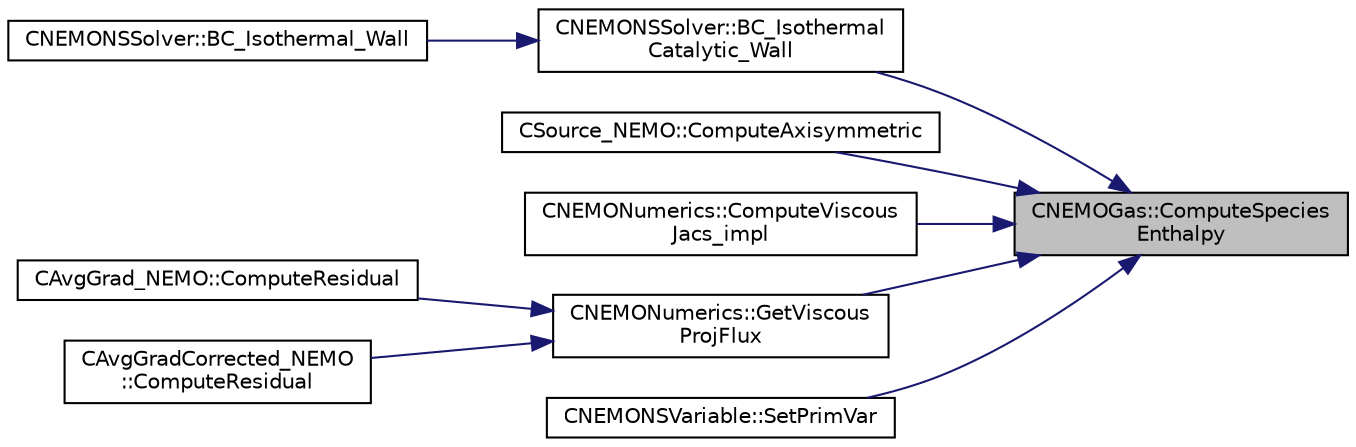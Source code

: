 digraph "CNEMOGas::ComputeSpeciesEnthalpy"
{
 // LATEX_PDF_SIZE
  edge [fontname="Helvetica",fontsize="10",labelfontname="Helvetica",labelfontsize="10"];
  node [fontname="Helvetica",fontsize="10",shape=record];
  rankdir="RL";
  Node1 [label="CNEMOGas::ComputeSpecies\lEnthalpy",height=0.2,width=0.4,color="black", fillcolor="grey75", style="filled", fontcolor="black",tooltip="Compute species enthalpies."];
  Node1 -> Node2 [dir="back",color="midnightblue",fontsize="10",style="solid",fontname="Helvetica"];
  Node2 [label="CNEMONSSolver::BC_Isothermal\lCatalytic_Wall",height=0.2,width=0.4,color="black", fillcolor="white", style="filled",URL="$classCNEMONSSolver.html#ae3d2c5f1c94cb3d01b7f351ce3105f31",tooltip="Impose the Navier-Stokes boundary condition (strong)."];
  Node2 -> Node3 [dir="back",color="midnightblue",fontsize="10",style="solid",fontname="Helvetica"];
  Node3 [label="CNEMONSSolver::BC_Isothermal_Wall",height=0.2,width=0.4,color="black", fillcolor="white", style="filled",URL="$classCNEMONSSolver.html#a8c6c80e6e8f2aed2ff80c78a8e5aec9e",tooltip="Generic implementation of the isothermal wall."];
  Node1 -> Node4 [dir="back",color="midnightblue",fontsize="10",style="solid",fontname="Helvetica"];
  Node4 [label="CSource_NEMO::ComputeAxisymmetric",height=0.2,width=0.4,color="black", fillcolor="white", style="filled",URL="$classCSource__NEMO.html#aa86a638c43ce759be11a0b39377e8608",tooltip="Residual of axissymetric source term."];
  Node1 -> Node5 [dir="back",color="midnightblue",fontsize="10",style="solid",fontname="Helvetica"];
  Node5 [label="CNEMONumerics::ComputeViscous\lJacs_impl",height=0.2,width=0.4,color="black", fillcolor="white", style="filled",URL="$classCNEMONumerics.html#a6a91373e6cc521d5730ea901ee2f0864",tooltip="TSL-Approximation of Viscous NS Jacobians for arbitrary equations of state."];
  Node1 -> Node6 [dir="back",color="midnightblue",fontsize="10",style="solid",fontname="Helvetica"];
  Node6 [label="CNEMONumerics::GetViscous\lProjFlux",height=0.2,width=0.4,color="black", fillcolor="white", style="filled",URL="$classCNEMONumerics.html#a8f1d3fe0803cf04933f32b6b866dd752",tooltip="Compute the projection of the viscous fluxes into a direction."];
  Node6 -> Node7 [dir="back",color="midnightblue",fontsize="10",style="solid",fontname="Helvetica"];
  Node7 [label="CAvgGrad_NEMO::ComputeResidual",height=0.2,width=0.4,color="black", fillcolor="white", style="filled",URL="$classCAvgGrad__NEMO.html#a5095f559a521ac219d97b1d23ec79d71",tooltip="Compute the viscous flow residual using an average of gradients."];
  Node6 -> Node8 [dir="back",color="midnightblue",fontsize="10",style="solid",fontname="Helvetica"];
  Node8 [label="CAvgGradCorrected_NEMO\l::ComputeResidual",height=0.2,width=0.4,color="black", fillcolor="white", style="filled",URL="$classCAvgGradCorrected__NEMO.html#a842de3caec637a1fde8ba4409c5e48dd",tooltip="Compute the viscous flow residual using an average of gradients."];
  Node1 -> Node9 [dir="back",color="midnightblue",fontsize="10",style="solid",fontname="Helvetica"];
  Node9 [label="CNEMONSVariable::SetPrimVar",height=0.2,width=0.4,color="black", fillcolor="white", style="filled",URL="$classCNEMONSVariable.html#aaf19bc249dae14fccd4a739901a83efd",tooltip="Set all the primitive variables for compressible flows."];
}
